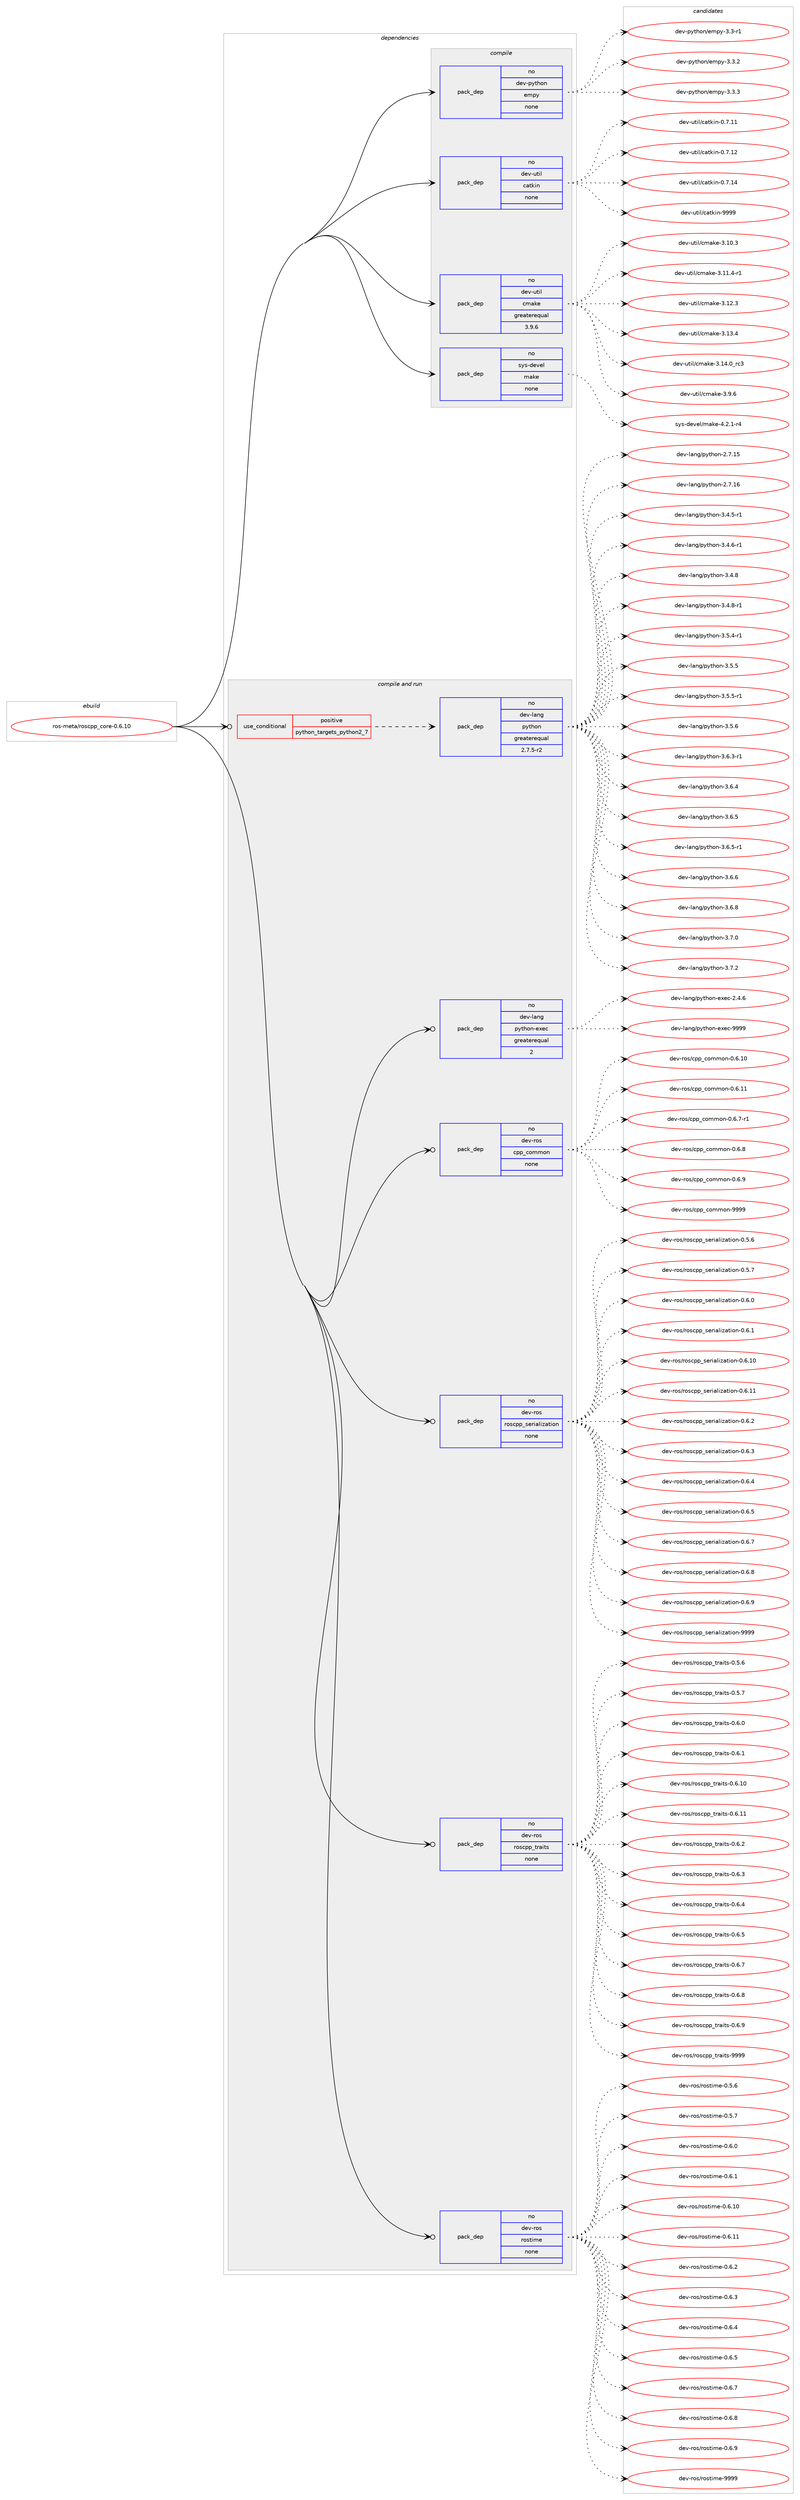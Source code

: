 digraph prolog {

# *************
# Graph options
# *************

newrank=true;
concentrate=true;
compound=true;
graph [rankdir=LR,fontname=Helvetica,fontsize=10,ranksep=1.5];#, ranksep=2.5, nodesep=0.2];
edge  [arrowhead=vee];
node  [fontname=Helvetica,fontsize=10];

# **********
# The ebuild
# **********

subgraph cluster_leftcol {
color=gray;
rank=same;
label=<<i>ebuild</i>>;
id [label="ros-meta/roscpp_core-0.6.10", color=red, width=4, href="../ros-meta/roscpp_core-0.6.10.svg"];
}

# ****************
# The dependencies
# ****************

subgraph cluster_midcol {
color=gray;
label=<<i>dependencies</i>>;
subgraph cluster_compile {
fillcolor="#eeeeee";
style=filled;
label=<<i>compile</i>>;
subgraph pack1204938 {
dependency1684290 [label=<<TABLE BORDER="0" CELLBORDER="1" CELLSPACING="0" CELLPADDING="4" WIDTH="220"><TR><TD ROWSPAN="6" CELLPADDING="30">pack_dep</TD></TR><TR><TD WIDTH="110">no</TD></TR><TR><TD>dev-python</TD></TR><TR><TD>empy</TD></TR><TR><TD>none</TD></TR><TR><TD></TD></TR></TABLE>>, shape=none, color=blue];
}
id:e -> dependency1684290:w [weight=20,style="solid",arrowhead="vee"];
subgraph pack1204939 {
dependency1684291 [label=<<TABLE BORDER="0" CELLBORDER="1" CELLSPACING="0" CELLPADDING="4" WIDTH="220"><TR><TD ROWSPAN="6" CELLPADDING="30">pack_dep</TD></TR><TR><TD WIDTH="110">no</TD></TR><TR><TD>dev-util</TD></TR><TR><TD>catkin</TD></TR><TR><TD>none</TD></TR><TR><TD></TD></TR></TABLE>>, shape=none, color=blue];
}
id:e -> dependency1684291:w [weight=20,style="solid",arrowhead="vee"];
subgraph pack1204940 {
dependency1684292 [label=<<TABLE BORDER="0" CELLBORDER="1" CELLSPACING="0" CELLPADDING="4" WIDTH="220"><TR><TD ROWSPAN="6" CELLPADDING="30">pack_dep</TD></TR><TR><TD WIDTH="110">no</TD></TR><TR><TD>dev-util</TD></TR><TR><TD>cmake</TD></TR><TR><TD>greaterequal</TD></TR><TR><TD>3.9.6</TD></TR></TABLE>>, shape=none, color=blue];
}
id:e -> dependency1684292:w [weight=20,style="solid",arrowhead="vee"];
subgraph pack1204941 {
dependency1684293 [label=<<TABLE BORDER="0" CELLBORDER="1" CELLSPACING="0" CELLPADDING="4" WIDTH="220"><TR><TD ROWSPAN="6" CELLPADDING="30">pack_dep</TD></TR><TR><TD WIDTH="110">no</TD></TR><TR><TD>sys-devel</TD></TR><TR><TD>make</TD></TR><TR><TD>none</TD></TR><TR><TD></TD></TR></TABLE>>, shape=none, color=blue];
}
id:e -> dependency1684293:w [weight=20,style="solid",arrowhead="vee"];
}
subgraph cluster_compileandrun {
fillcolor="#eeeeee";
style=filled;
label=<<i>compile and run</i>>;
subgraph cond451823 {
dependency1684294 [label=<<TABLE BORDER="0" CELLBORDER="1" CELLSPACING="0" CELLPADDING="4"><TR><TD ROWSPAN="3" CELLPADDING="10">use_conditional</TD></TR><TR><TD>positive</TD></TR><TR><TD>python_targets_python2_7</TD></TR></TABLE>>, shape=none, color=red];
subgraph pack1204942 {
dependency1684295 [label=<<TABLE BORDER="0" CELLBORDER="1" CELLSPACING="0" CELLPADDING="4" WIDTH="220"><TR><TD ROWSPAN="6" CELLPADDING="30">pack_dep</TD></TR><TR><TD WIDTH="110">no</TD></TR><TR><TD>dev-lang</TD></TR><TR><TD>python</TD></TR><TR><TD>greaterequal</TD></TR><TR><TD>2.7.5-r2</TD></TR></TABLE>>, shape=none, color=blue];
}
dependency1684294:e -> dependency1684295:w [weight=20,style="dashed",arrowhead="vee"];
}
id:e -> dependency1684294:w [weight=20,style="solid",arrowhead="odotvee"];
subgraph pack1204943 {
dependency1684296 [label=<<TABLE BORDER="0" CELLBORDER="1" CELLSPACING="0" CELLPADDING="4" WIDTH="220"><TR><TD ROWSPAN="6" CELLPADDING="30">pack_dep</TD></TR><TR><TD WIDTH="110">no</TD></TR><TR><TD>dev-lang</TD></TR><TR><TD>python-exec</TD></TR><TR><TD>greaterequal</TD></TR><TR><TD>2</TD></TR></TABLE>>, shape=none, color=blue];
}
id:e -> dependency1684296:w [weight=20,style="solid",arrowhead="odotvee"];
subgraph pack1204944 {
dependency1684297 [label=<<TABLE BORDER="0" CELLBORDER="1" CELLSPACING="0" CELLPADDING="4" WIDTH="220"><TR><TD ROWSPAN="6" CELLPADDING="30">pack_dep</TD></TR><TR><TD WIDTH="110">no</TD></TR><TR><TD>dev-ros</TD></TR><TR><TD>cpp_common</TD></TR><TR><TD>none</TD></TR><TR><TD></TD></TR></TABLE>>, shape=none, color=blue];
}
id:e -> dependency1684297:w [weight=20,style="solid",arrowhead="odotvee"];
subgraph pack1204945 {
dependency1684298 [label=<<TABLE BORDER="0" CELLBORDER="1" CELLSPACING="0" CELLPADDING="4" WIDTH="220"><TR><TD ROWSPAN="6" CELLPADDING="30">pack_dep</TD></TR><TR><TD WIDTH="110">no</TD></TR><TR><TD>dev-ros</TD></TR><TR><TD>roscpp_serialization</TD></TR><TR><TD>none</TD></TR><TR><TD></TD></TR></TABLE>>, shape=none, color=blue];
}
id:e -> dependency1684298:w [weight=20,style="solid",arrowhead="odotvee"];
subgraph pack1204946 {
dependency1684299 [label=<<TABLE BORDER="0" CELLBORDER="1" CELLSPACING="0" CELLPADDING="4" WIDTH="220"><TR><TD ROWSPAN="6" CELLPADDING="30">pack_dep</TD></TR><TR><TD WIDTH="110">no</TD></TR><TR><TD>dev-ros</TD></TR><TR><TD>roscpp_traits</TD></TR><TR><TD>none</TD></TR><TR><TD></TD></TR></TABLE>>, shape=none, color=blue];
}
id:e -> dependency1684299:w [weight=20,style="solid",arrowhead="odotvee"];
subgraph pack1204947 {
dependency1684300 [label=<<TABLE BORDER="0" CELLBORDER="1" CELLSPACING="0" CELLPADDING="4" WIDTH="220"><TR><TD ROWSPAN="6" CELLPADDING="30">pack_dep</TD></TR><TR><TD WIDTH="110">no</TD></TR><TR><TD>dev-ros</TD></TR><TR><TD>rostime</TD></TR><TR><TD>none</TD></TR><TR><TD></TD></TR></TABLE>>, shape=none, color=blue];
}
id:e -> dependency1684300:w [weight=20,style="solid",arrowhead="odotvee"];
}
subgraph cluster_run {
fillcolor="#eeeeee";
style=filled;
label=<<i>run</i>>;
}
}

# **************
# The candidates
# **************

subgraph cluster_choices {
rank=same;
color=gray;
label=<<i>candidates</i>>;

subgraph choice1204938 {
color=black;
nodesep=1;
choice1001011184511212111610411111047101109112121455146514511449 [label="dev-python/empy-3.3-r1", color=red, width=4,href="../dev-python/empy-3.3-r1.svg"];
choice1001011184511212111610411111047101109112121455146514650 [label="dev-python/empy-3.3.2", color=red, width=4,href="../dev-python/empy-3.3.2.svg"];
choice1001011184511212111610411111047101109112121455146514651 [label="dev-python/empy-3.3.3", color=red, width=4,href="../dev-python/empy-3.3.3.svg"];
dependency1684290:e -> choice1001011184511212111610411111047101109112121455146514511449:w [style=dotted,weight="100"];
dependency1684290:e -> choice1001011184511212111610411111047101109112121455146514650:w [style=dotted,weight="100"];
dependency1684290:e -> choice1001011184511212111610411111047101109112121455146514651:w [style=dotted,weight="100"];
}
subgraph choice1204939 {
color=black;
nodesep=1;
choice1001011184511711610510847999711610710511045484655464949 [label="dev-util/catkin-0.7.11", color=red, width=4,href="../dev-util/catkin-0.7.11.svg"];
choice1001011184511711610510847999711610710511045484655464950 [label="dev-util/catkin-0.7.12", color=red, width=4,href="../dev-util/catkin-0.7.12.svg"];
choice1001011184511711610510847999711610710511045484655464952 [label="dev-util/catkin-0.7.14", color=red, width=4,href="../dev-util/catkin-0.7.14.svg"];
choice100101118451171161051084799971161071051104557575757 [label="dev-util/catkin-9999", color=red, width=4,href="../dev-util/catkin-9999.svg"];
dependency1684291:e -> choice1001011184511711610510847999711610710511045484655464949:w [style=dotted,weight="100"];
dependency1684291:e -> choice1001011184511711610510847999711610710511045484655464950:w [style=dotted,weight="100"];
dependency1684291:e -> choice1001011184511711610510847999711610710511045484655464952:w [style=dotted,weight="100"];
dependency1684291:e -> choice100101118451171161051084799971161071051104557575757:w [style=dotted,weight="100"];
}
subgraph choice1204940 {
color=black;
nodesep=1;
choice1001011184511711610510847991099710710145514649484651 [label="dev-util/cmake-3.10.3", color=red, width=4,href="../dev-util/cmake-3.10.3.svg"];
choice10010111845117116105108479910997107101455146494946524511449 [label="dev-util/cmake-3.11.4-r1", color=red, width=4,href="../dev-util/cmake-3.11.4-r1.svg"];
choice1001011184511711610510847991099710710145514649504651 [label="dev-util/cmake-3.12.3", color=red, width=4,href="../dev-util/cmake-3.12.3.svg"];
choice1001011184511711610510847991099710710145514649514652 [label="dev-util/cmake-3.13.4", color=red, width=4,href="../dev-util/cmake-3.13.4.svg"];
choice1001011184511711610510847991099710710145514649524648951149951 [label="dev-util/cmake-3.14.0_rc3", color=red, width=4,href="../dev-util/cmake-3.14.0_rc3.svg"];
choice10010111845117116105108479910997107101455146574654 [label="dev-util/cmake-3.9.6", color=red, width=4,href="../dev-util/cmake-3.9.6.svg"];
dependency1684292:e -> choice1001011184511711610510847991099710710145514649484651:w [style=dotted,weight="100"];
dependency1684292:e -> choice10010111845117116105108479910997107101455146494946524511449:w [style=dotted,weight="100"];
dependency1684292:e -> choice1001011184511711610510847991099710710145514649504651:w [style=dotted,weight="100"];
dependency1684292:e -> choice1001011184511711610510847991099710710145514649514652:w [style=dotted,weight="100"];
dependency1684292:e -> choice1001011184511711610510847991099710710145514649524648951149951:w [style=dotted,weight="100"];
dependency1684292:e -> choice10010111845117116105108479910997107101455146574654:w [style=dotted,weight="100"];
}
subgraph choice1204941 {
color=black;
nodesep=1;
choice1151211154510010111810110847109971071014552465046494511452 [label="sys-devel/make-4.2.1-r4", color=red, width=4,href="../sys-devel/make-4.2.1-r4.svg"];
dependency1684293:e -> choice1151211154510010111810110847109971071014552465046494511452:w [style=dotted,weight="100"];
}
subgraph choice1204942 {
color=black;
nodesep=1;
choice10010111845108971101034711212111610411111045504655464953 [label="dev-lang/python-2.7.15", color=red, width=4,href="../dev-lang/python-2.7.15.svg"];
choice10010111845108971101034711212111610411111045504655464954 [label="dev-lang/python-2.7.16", color=red, width=4,href="../dev-lang/python-2.7.16.svg"];
choice1001011184510897110103471121211161041111104551465246534511449 [label="dev-lang/python-3.4.5-r1", color=red, width=4,href="../dev-lang/python-3.4.5-r1.svg"];
choice1001011184510897110103471121211161041111104551465246544511449 [label="dev-lang/python-3.4.6-r1", color=red, width=4,href="../dev-lang/python-3.4.6-r1.svg"];
choice100101118451089711010347112121116104111110455146524656 [label="dev-lang/python-3.4.8", color=red, width=4,href="../dev-lang/python-3.4.8.svg"];
choice1001011184510897110103471121211161041111104551465246564511449 [label="dev-lang/python-3.4.8-r1", color=red, width=4,href="../dev-lang/python-3.4.8-r1.svg"];
choice1001011184510897110103471121211161041111104551465346524511449 [label="dev-lang/python-3.5.4-r1", color=red, width=4,href="../dev-lang/python-3.5.4-r1.svg"];
choice100101118451089711010347112121116104111110455146534653 [label="dev-lang/python-3.5.5", color=red, width=4,href="../dev-lang/python-3.5.5.svg"];
choice1001011184510897110103471121211161041111104551465346534511449 [label="dev-lang/python-3.5.5-r1", color=red, width=4,href="../dev-lang/python-3.5.5-r1.svg"];
choice100101118451089711010347112121116104111110455146534654 [label="dev-lang/python-3.5.6", color=red, width=4,href="../dev-lang/python-3.5.6.svg"];
choice1001011184510897110103471121211161041111104551465446514511449 [label="dev-lang/python-3.6.3-r1", color=red, width=4,href="../dev-lang/python-3.6.3-r1.svg"];
choice100101118451089711010347112121116104111110455146544652 [label="dev-lang/python-3.6.4", color=red, width=4,href="../dev-lang/python-3.6.4.svg"];
choice100101118451089711010347112121116104111110455146544653 [label="dev-lang/python-3.6.5", color=red, width=4,href="../dev-lang/python-3.6.5.svg"];
choice1001011184510897110103471121211161041111104551465446534511449 [label="dev-lang/python-3.6.5-r1", color=red, width=4,href="../dev-lang/python-3.6.5-r1.svg"];
choice100101118451089711010347112121116104111110455146544654 [label="dev-lang/python-3.6.6", color=red, width=4,href="../dev-lang/python-3.6.6.svg"];
choice100101118451089711010347112121116104111110455146544656 [label="dev-lang/python-3.6.8", color=red, width=4,href="../dev-lang/python-3.6.8.svg"];
choice100101118451089711010347112121116104111110455146554648 [label="dev-lang/python-3.7.0", color=red, width=4,href="../dev-lang/python-3.7.0.svg"];
choice100101118451089711010347112121116104111110455146554650 [label="dev-lang/python-3.7.2", color=red, width=4,href="../dev-lang/python-3.7.2.svg"];
dependency1684295:e -> choice10010111845108971101034711212111610411111045504655464953:w [style=dotted,weight="100"];
dependency1684295:e -> choice10010111845108971101034711212111610411111045504655464954:w [style=dotted,weight="100"];
dependency1684295:e -> choice1001011184510897110103471121211161041111104551465246534511449:w [style=dotted,weight="100"];
dependency1684295:e -> choice1001011184510897110103471121211161041111104551465246544511449:w [style=dotted,weight="100"];
dependency1684295:e -> choice100101118451089711010347112121116104111110455146524656:w [style=dotted,weight="100"];
dependency1684295:e -> choice1001011184510897110103471121211161041111104551465246564511449:w [style=dotted,weight="100"];
dependency1684295:e -> choice1001011184510897110103471121211161041111104551465346524511449:w [style=dotted,weight="100"];
dependency1684295:e -> choice100101118451089711010347112121116104111110455146534653:w [style=dotted,weight="100"];
dependency1684295:e -> choice1001011184510897110103471121211161041111104551465346534511449:w [style=dotted,weight="100"];
dependency1684295:e -> choice100101118451089711010347112121116104111110455146534654:w [style=dotted,weight="100"];
dependency1684295:e -> choice1001011184510897110103471121211161041111104551465446514511449:w [style=dotted,weight="100"];
dependency1684295:e -> choice100101118451089711010347112121116104111110455146544652:w [style=dotted,weight="100"];
dependency1684295:e -> choice100101118451089711010347112121116104111110455146544653:w [style=dotted,weight="100"];
dependency1684295:e -> choice1001011184510897110103471121211161041111104551465446534511449:w [style=dotted,weight="100"];
dependency1684295:e -> choice100101118451089711010347112121116104111110455146544654:w [style=dotted,weight="100"];
dependency1684295:e -> choice100101118451089711010347112121116104111110455146544656:w [style=dotted,weight="100"];
dependency1684295:e -> choice100101118451089711010347112121116104111110455146554648:w [style=dotted,weight="100"];
dependency1684295:e -> choice100101118451089711010347112121116104111110455146554650:w [style=dotted,weight="100"];
}
subgraph choice1204943 {
color=black;
nodesep=1;
choice1001011184510897110103471121211161041111104510112010199455046524654 [label="dev-lang/python-exec-2.4.6", color=red, width=4,href="../dev-lang/python-exec-2.4.6.svg"];
choice10010111845108971101034711212111610411111045101120101994557575757 [label="dev-lang/python-exec-9999", color=red, width=4,href="../dev-lang/python-exec-9999.svg"];
dependency1684296:e -> choice1001011184510897110103471121211161041111104510112010199455046524654:w [style=dotted,weight="100"];
dependency1684296:e -> choice10010111845108971101034711212111610411111045101120101994557575757:w [style=dotted,weight="100"];
}
subgraph choice1204944 {
color=black;
nodesep=1;
choice100101118451141111154799112112959911110910911111045484654464948 [label="dev-ros/cpp_common-0.6.10", color=red, width=4,href="../dev-ros/cpp_common-0.6.10.svg"];
choice100101118451141111154799112112959911110910911111045484654464949 [label="dev-ros/cpp_common-0.6.11", color=red, width=4,href="../dev-ros/cpp_common-0.6.11.svg"];
choice10010111845114111115479911211295991111091091111104548465446554511449 [label="dev-ros/cpp_common-0.6.7-r1", color=red, width=4,href="../dev-ros/cpp_common-0.6.7-r1.svg"];
choice1001011184511411111547991121129599111109109111110454846544656 [label="dev-ros/cpp_common-0.6.8", color=red, width=4,href="../dev-ros/cpp_common-0.6.8.svg"];
choice1001011184511411111547991121129599111109109111110454846544657 [label="dev-ros/cpp_common-0.6.9", color=red, width=4,href="../dev-ros/cpp_common-0.6.9.svg"];
choice10010111845114111115479911211295991111091091111104557575757 [label="dev-ros/cpp_common-9999", color=red, width=4,href="../dev-ros/cpp_common-9999.svg"];
dependency1684297:e -> choice100101118451141111154799112112959911110910911111045484654464948:w [style=dotted,weight="100"];
dependency1684297:e -> choice100101118451141111154799112112959911110910911111045484654464949:w [style=dotted,weight="100"];
dependency1684297:e -> choice10010111845114111115479911211295991111091091111104548465446554511449:w [style=dotted,weight="100"];
dependency1684297:e -> choice1001011184511411111547991121129599111109109111110454846544656:w [style=dotted,weight="100"];
dependency1684297:e -> choice1001011184511411111547991121129599111109109111110454846544657:w [style=dotted,weight="100"];
dependency1684297:e -> choice10010111845114111115479911211295991111091091111104557575757:w [style=dotted,weight="100"];
}
subgraph choice1204945 {
color=black;
nodesep=1;
choice100101118451141111154711411111599112112951151011141059710810512297116105111110454846534654 [label="dev-ros/roscpp_serialization-0.5.6", color=red, width=4,href="../dev-ros/roscpp_serialization-0.5.6.svg"];
choice100101118451141111154711411111599112112951151011141059710810512297116105111110454846534655 [label="dev-ros/roscpp_serialization-0.5.7", color=red, width=4,href="../dev-ros/roscpp_serialization-0.5.7.svg"];
choice100101118451141111154711411111599112112951151011141059710810512297116105111110454846544648 [label="dev-ros/roscpp_serialization-0.6.0", color=red, width=4,href="../dev-ros/roscpp_serialization-0.6.0.svg"];
choice100101118451141111154711411111599112112951151011141059710810512297116105111110454846544649 [label="dev-ros/roscpp_serialization-0.6.1", color=red, width=4,href="../dev-ros/roscpp_serialization-0.6.1.svg"];
choice10010111845114111115471141111159911211295115101114105971081051229711610511111045484654464948 [label="dev-ros/roscpp_serialization-0.6.10", color=red, width=4,href="../dev-ros/roscpp_serialization-0.6.10.svg"];
choice10010111845114111115471141111159911211295115101114105971081051229711610511111045484654464949 [label="dev-ros/roscpp_serialization-0.6.11", color=red, width=4,href="../dev-ros/roscpp_serialization-0.6.11.svg"];
choice100101118451141111154711411111599112112951151011141059710810512297116105111110454846544650 [label="dev-ros/roscpp_serialization-0.6.2", color=red, width=4,href="../dev-ros/roscpp_serialization-0.6.2.svg"];
choice100101118451141111154711411111599112112951151011141059710810512297116105111110454846544651 [label="dev-ros/roscpp_serialization-0.6.3", color=red, width=4,href="../dev-ros/roscpp_serialization-0.6.3.svg"];
choice100101118451141111154711411111599112112951151011141059710810512297116105111110454846544652 [label="dev-ros/roscpp_serialization-0.6.4", color=red, width=4,href="../dev-ros/roscpp_serialization-0.6.4.svg"];
choice100101118451141111154711411111599112112951151011141059710810512297116105111110454846544653 [label="dev-ros/roscpp_serialization-0.6.5", color=red, width=4,href="../dev-ros/roscpp_serialization-0.6.5.svg"];
choice100101118451141111154711411111599112112951151011141059710810512297116105111110454846544655 [label="dev-ros/roscpp_serialization-0.6.7", color=red, width=4,href="../dev-ros/roscpp_serialization-0.6.7.svg"];
choice100101118451141111154711411111599112112951151011141059710810512297116105111110454846544656 [label="dev-ros/roscpp_serialization-0.6.8", color=red, width=4,href="../dev-ros/roscpp_serialization-0.6.8.svg"];
choice100101118451141111154711411111599112112951151011141059710810512297116105111110454846544657 [label="dev-ros/roscpp_serialization-0.6.9", color=red, width=4,href="../dev-ros/roscpp_serialization-0.6.9.svg"];
choice1001011184511411111547114111115991121129511510111410597108105122971161051111104557575757 [label="dev-ros/roscpp_serialization-9999", color=red, width=4,href="../dev-ros/roscpp_serialization-9999.svg"];
dependency1684298:e -> choice100101118451141111154711411111599112112951151011141059710810512297116105111110454846534654:w [style=dotted,weight="100"];
dependency1684298:e -> choice100101118451141111154711411111599112112951151011141059710810512297116105111110454846534655:w [style=dotted,weight="100"];
dependency1684298:e -> choice100101118451141111154711411111599112112951151011141059710810512297116105111110454846544648:w [style=dotted,weight="100"];
dependency1684298:e -> choice100101118451141111154711411111599112112951151011141059710810512297116105111110454846544649:w [style=dotted,weight="100"];
dependency1684298:e -> choice10010111845114111115471141111159911211295115101114105971081051229711610511111045484654464948:w [style=dotted,weight="100"];
dependency1684298:e -> choice10010111845114111115471141111159911211295115101114105971081051229711610511111045484654464949:w [style=dotted,weight="100"];
dependency1684298:e -> choice100101118451141111154711411111599112112951151011141059710810512297116105111110454846544650:w [style=dotted,weight="100"];
dependency1684298:e -> choice100101118451141111154711411111599112112951151011141059710810512297116105111110454846544651:w [style=dotted,weight="100"];
dependency1684298:e -> choice100101118451141111154711411111599112112951151011141059710810512297116105111110454846544652:w [style=dotted,weight="100"];
dependency1684298:e -> choice100101118451141111154711411111599112112951151011141059710810512297116105111110454846544653:w [style=dotted,weight="100"];
dependency1684298:e -> choice100101118451141111154711411111599112112951151011141059710810512297116105111110454846544655:w [style=dotted,weight="100"];
dependency1684298:e -> choice100101118451141111154711411111599112112951151011141059710810512297116105111110454846544656:w [style=dotted,weight="100"];
dependency1684298:e -> choice100101118451141111154711411111599112112951151011141059710810512297116105111110454846544657:w [style=dotted,weight="100"];
dependency1684298:e -> choice1001011184511411111547114111115991121129511510111410597108105122971161051111104557575757:w [style=dotted,weight="100"];
}
subgraph choice1204946 {
color=black;
nodesep=1;
choice1001011184511411111547114111115991121129511611497105116115454846534654 [label="dev-ros/roscpp_traits-0.5.6", color=red, width=4,href="../dev-ros/roscpp_traits-0.5.6.svg"];
choice1001011184511411111547114111115991121129511611497105116115454846534655 [label="dev-ros/roscpp_traits-0.5.7", color=red, width=4,href="../dev-ros/roscpp_traits-0.5.7.svg"];
choice1001011184511411111547114111115991121129511611497105116115454846544648 [label="dev-ros/roscpp_traits-0.6.0", color=red, width=4,href="../dev-ros/roscpp_traits-0.6.0.svg"];
choice1001011184511411111547114111115991121129511611497105116115454846544649 [label="dev-ros/roscpp_traits-0.6.1", color=red, width=4,href="../dev-ros/roscpp_traits-0.6.1.svg"];
choice100101118451141111154711411111599112112951161149710511611545484654464948 [label="dev-ros/roscpp_traits-0.6.10", color=red, width=4,href="../dev-ros/roscpp_traits-0.6.10.svg"];
choice100101118451141111154711411111599112112951161149710511611545484654464949 [label="dev-ros/roscpp_traits-0.6.11", color=red, width=4,href="../dev-ros/roscpp_traits-0.6.11.svg"];
choice1001011184511411111547114111115991121129511611497105116115454846544650 [label="dev-ros/roscpp_traits-0.6.2", color=red, width=4,href="../dev-ros/roscpp_traits-0.6.2.svg"];
choice1001011184511411111547114111115991121129511611497105116115454846544651 [label="dev-ros/roscpp_traits-0.6.3", color=red, width=4,href="../dev-ros/roscpp_traits-0.6.3.svg"];
choice1001011184511411111547114111115991121129511611497105116115454846544652 [label="dev-ros/roscpp_traits-0.6.4", color=red, width=4,href="../dev-ros/roscpp_traits-0.6.4.svg"];
choice1001011184511411111547114111115991121129511611497105116115454846544653 [label="dev-ros/roscpp_traits-0.6.5", color=red, width=4,href="../dev-ros/roscpp_traits-0.6.5.svg"];
choice1001011184511411111547114111115991121129511611497105116115454846544655 [label="dev-ros/roscpp_traits-0.6.7", color=red, width=4,href="../dev-ros/roscpp_traits-0.6.7.svg"];
choice1001011184511411111547114111115991121129511611497105116115454846544656 [label="dev-ros/roscpp_traits-0.6.8", color=red, width=4,href="../dev-ros/roscpp_traits-0.6.8.svg"];
choice1001011184511411111547114111115991121129511611497105116115454846544657 [label="dev-ros/roscpp_traits-0.6.9", color=red, width=4,href="../dev-ros/roscpp_traits-0.6.9.svg"];
choice10010111845114111115471141111159911211295116114971051161154557575757 [label="dev-ros/roscpp_traits-9999", color=red, width=4,href="../dev-ros/roscpp_traits-9999.svg"];
dependency1684299:e -> choice1001011184511411111547114111115991121129511611497105116115454846534654:w [style=dotted,weight="100"];
dependency1684299:e -> choice1001011184511411111547114111115991121129511611497105116115454846534655:w [style=dotted,weight="100"];
dependency1684299:e -> choice1001011184511411111547114111115991121129511611497105116115454846544648:w [style=dotted,weight="100"];
dependency1684299:e -> choice1001011184511411111547114111115991121129511611497105116115454846544649:w [style=dotted,weight="100"];
dependency1684299:e -> choice100101118451141111154711411111599112112951161149710511611545484654464948:w [style=dotted,weight="100"];
dependency1684299:e -> choice100101118451141111154711411111599112112951161149710511611545484654464949:w [style=dotted,weight="100"];
dependency1684299:e -> choice1001011184511411111547114111115991121129511611497105116115454846544650:w [style=dotted,weight="100"];
dependency1684299:e -> choice1001011184511411111547114111115991121129511611497105116115454846544651:w [style=dotted,weight="100"];
dependency1684299:e -> choice1001011184511411111547114111115991121129511611497105116115454846544652:w [style=dotted,weight="100"];
dependency1684299:e -> choice1001011184511411111547114111115991121129511611497105116115454846544653:w [style=dotted,weight="100"];
dependency1684299:e -> choice1001011184511411111547114111115991121129511611497105116115454846544655:w [style=dotted,weight="100"];
dependency1684299:e -> choice1001011184511411111547114111115991121129511611497105116115454846544656:w [style=dotted,weight="100"];
dependency1684299:e -> choice1001011184511411111547114111115991121129511611497105116115454846544657:w [style=dotted,weight="100"];
dependency1684299:e -> choice10010111845114111115471141111159911211295116114971051161154557575757:w [style=dotted,weight="100"];
}
subgraph choice1204947 {
color=black;
nodesep=1;
choice1001011184511411111547114111115116105109101454846534654 [label="dev-ros/rostime-0.5.6", color=red, width=4,href="../dev-ros/rostime-0.5.6.svg"];
choice1001011184511411111547114111115116105109101454846534655 [label="dev-ros/rostime-0.5.7", color=red, width=4,href="../dev-ros/rostime-0.5.7.svg"];
choice1001011184511411111547114111115116105109101454846544648 [label="dev-ros/rostime-0.6.0", color=red, width=4,href="../dev-ros/rostime-0.6.0.svg"];
choice1001011184511411111547114111115116105109101454846544649 [label="dev-ros/rostime-0.6.1", color=red, width=4,href="../dev-ros/rostime-0.6.1.svg"];
choice100101118451141111154711411111511610510910145484654464948 [label="dev-ros/rostime-0.6.10", color=red, width=4,href="../dev-ros/rostime-0.6.10.svg"];
choice100101118451141111154711411111511610510910145484654464949 [label="dev-ros/rostime-0.6.11", color=red, width=4,href="../dev-ros/rostime-0.6.11.svg"];
choice1001011184511411111547114111115116105109101454846544650 [label="dev-ros/rostime-0.6.2", color=red, width=4,href="../dev-ros/rostime-0.6.2.svg"];
choice1001011184511411111547114111115116105109101454846544651 [label="dev-ros/rostime-0.6.3", color=red, width=4,href="../dev-ros/rostime-0.6.3.svg"];
choice1001011184511411111547114111115116105109101454846544652 [label="dev-ros/rostime-0.6.4", color=red, width=4,href="../dev-ros/rostime-0.6.4.svg"];
choice1001011184511411111547114111115116105109101454846544653 [label="dev-ros/rostime-0.6.5", color=red, width=4,href="../dev-ros/rostime-0.6.5.svg"];
choice1001011184511411111547114111115116105109101454846544655 [label="dev-ros/rostime-0.6.7", color=red, width=4,href="../dev-ros/rostime-0.6.7.svg"];
choice1001011184511411111547114111115116105109101454846544656 [label="dev-ros/rostime-0.6.8", color=red, width=4,href="../dev-ros/rostime-0.6.8.svg"];
choice1001011184511411111547114111115116105109101454846544657 [label="dev-ros/rostime-0.6.9", color=red, width=4,href="../dev-ros/rostime-0.6.9.svg"];
choice10010111845114111115471141111151161051091014557575757 [label="dev-ros/rostime-9999", color=red, width=4,href="../dev-ros/rostime-9999.svg"];
dependency1684300:e -> choice1001011184511411111547114111115116105109101454846534654:w [style=dotted,weight="100"];
dependency1684300:e -> choice1001011184511411111547114111115116105109101454846534655:w [style=dotted,weight="100"];
dependency1684300:e -> choice1001011184511411111547114111115116105109101454846544648:w [style=dotted,weight="100"];
dependency1684300:e -> choice1001011184511411111547114111115116105109101454846544649:w [style=dotted,weight="100"];
dependency1684300:e -> choice100101118451141111154711411111511610510910145484654464948:w [style=dotted,weight="100"];
dependency1684300:e -> choice100101118451141111154711411111511610510910145484654464949:w [style=dotted,weight="100"];
dependency1684300:e -> choice1001011184511411111547114111115116105109101454846544650:w [style=dotted,weight="100"];
dependency1684300:e -> choice1001011184511411111547114111115116105109101454846544651:w [style=dotted,weight="100"];
dependency1684300:e -> choice1001011184511411111547114111115116105109101454846544652:w [style=dotted,weight="100"];
dependency1684300:e -> choice1001011184511411111547114111115116105109101454846544653:w [style=dotted,weight="100"];
dependency1684300:e -> choice1001011184511411111547114111115116105109101454846544655:w [style=dotted,weight="100"];
dependency1684300:e -> choice1001011184511411111547114111115116105109101454846544656:w [style=dotted,weight="100"];
dependency1684300:e -> choice1001011184511411111547114111115116105109101454846544657:w [style=dotted,weight="100"];
dependency1684300:e -> choice10010111845114111115471141111151161051091014557575757:w [style=dotted,weight="100"];
}
}

}
